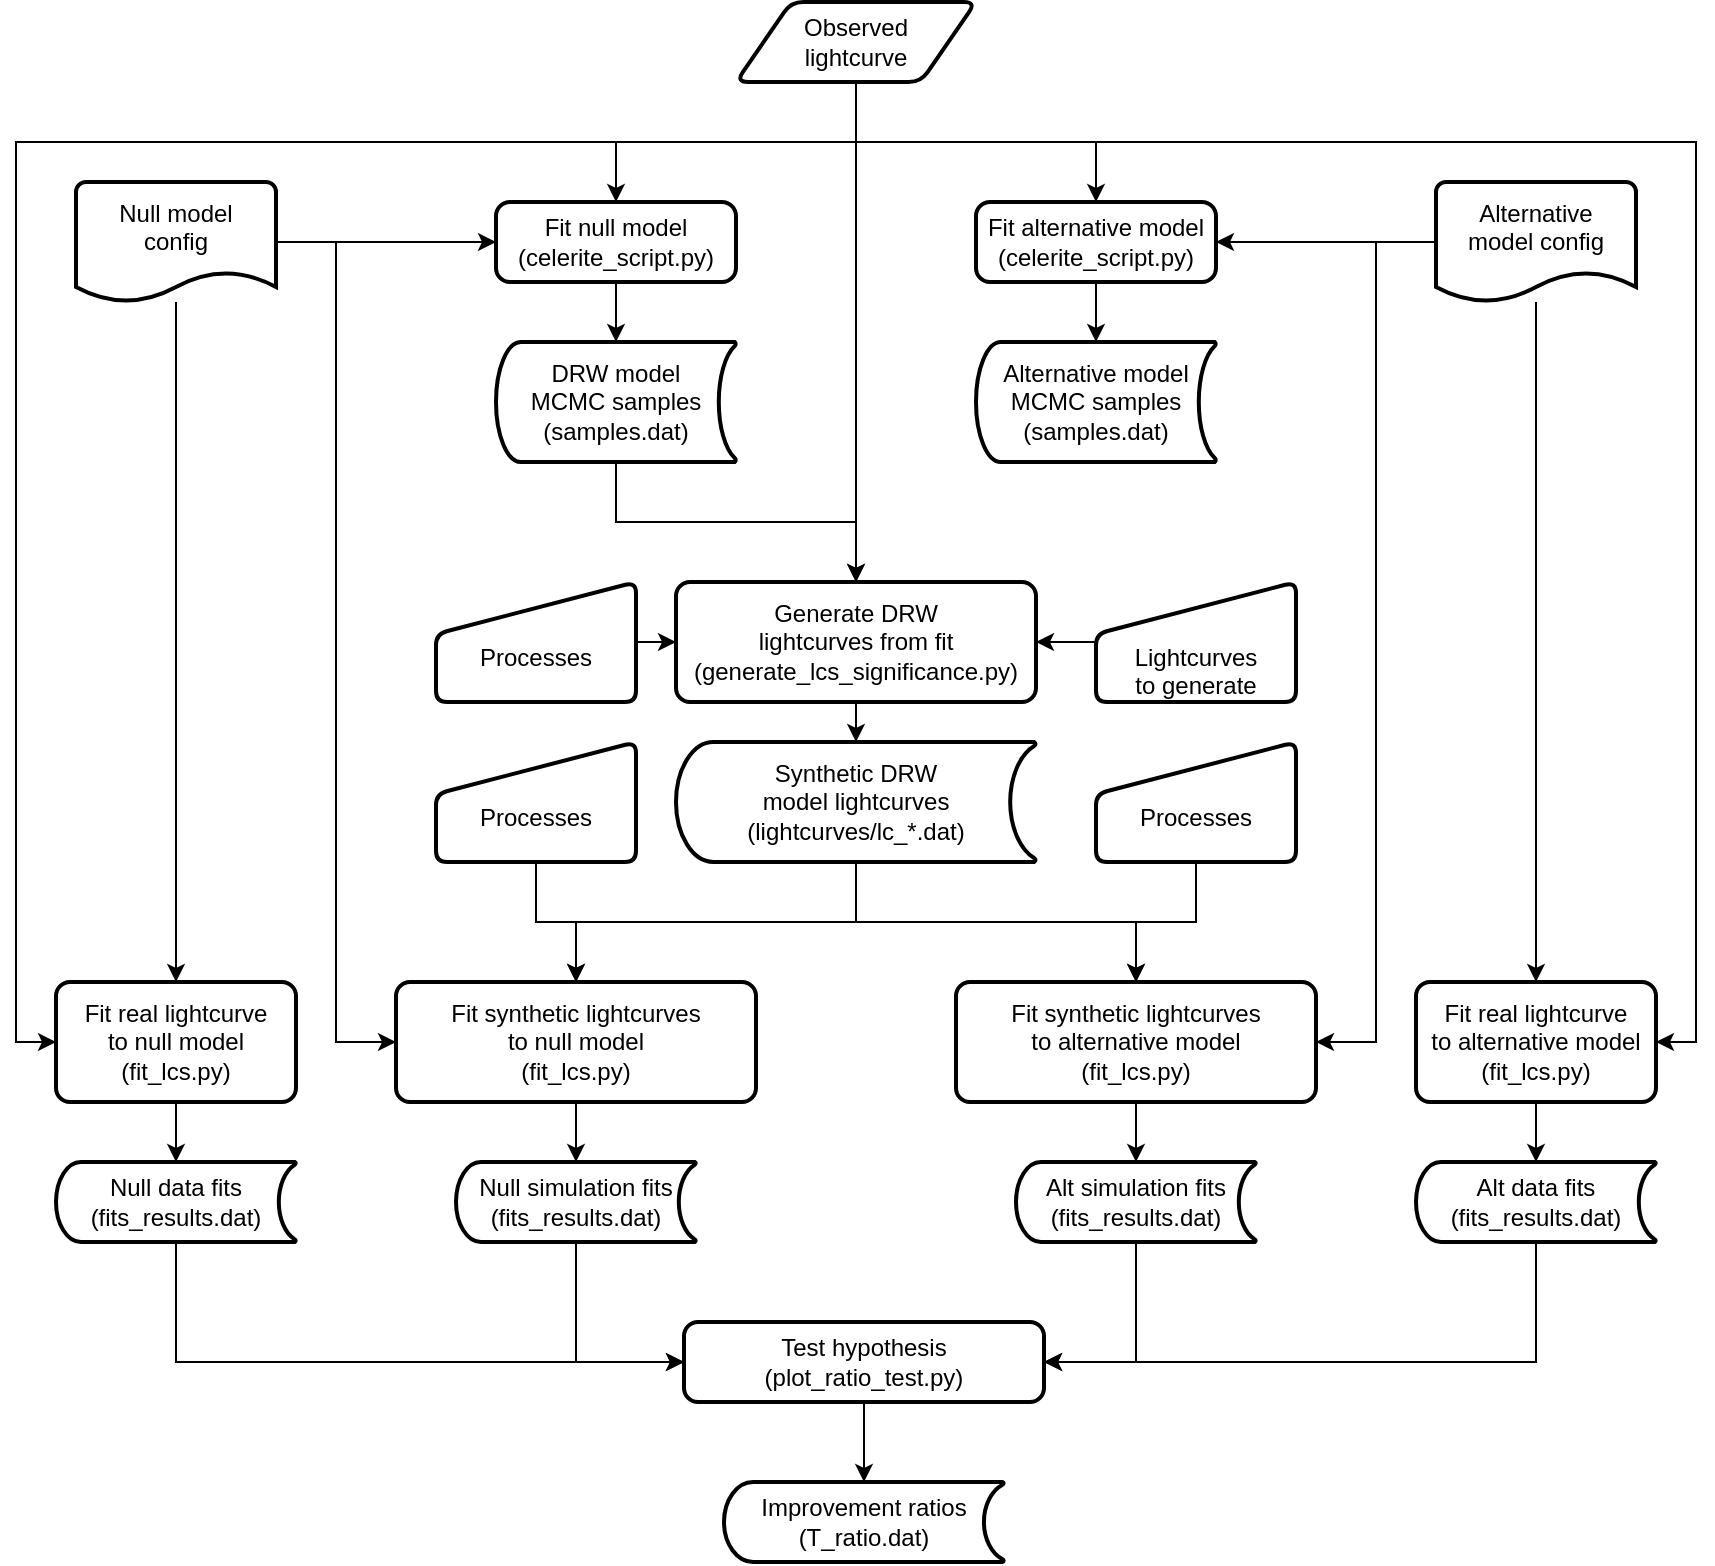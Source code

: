<mxfile version="22.1.16" type="device">
  <diagram id="C5RBs43oDa-KdzZeNtuy" name="Page-1">
    <mxGraphModel dx="3274" dy="1196" grid="1" gridSize="10" guides="1" tooltips="1" connect="1" arrows="1" fold="1" page="1" pageScale="1" pageWidth="1200" pageHeight="1600" math="0" shadow="0">
      <root>
        <mxCell id="WIyWlLk6GJQsqaUBKTNV-0" />
        <mxCell id="WIyWlLk6GJQsqaUBKTNV-1" parent="WIyWlLk6GJQsqaUBKTNV-0" />
        <mxCell id="4mX_bAGIScEcnEu4sz4z-8" style="edgeStyle=orthogonalEdgeStyle;rounded=0;orthogonalLoop=1;jettySize=auto;html=1;" parent="WIyWlLk6GJQsqaUBKTNV-1" source="4mX_bAGIScEcnEu4sz4z-2" target="4mX_bAGIScEcnEu4sz4z-5" edge="1">
          <mxGeometry relative="1" as="geometry" />
        </mxCell>
        <mxCell id="aLWyI7-TYUEWNC-_CzKk-5" style="edgeStyle=orthogonalEdgeStyle;rounded=0;orthogonalLoop=1;jettySize=auto;html=1;entryX=0;entryY=0.5;entryDx=0;entryDy=0;" edge="1" parent="WIyWlLk6GJQsqaUBKTNV-1" source="4mX_bAGIScEcnEu4sz4z-2" target="aLWyI7-TYUEWNC-_CzKk-2">
          <mxGeometry relative="1" as="geometry" />
        </mxCell>
        <mxCell id="aLWyI7-TYUEWNC-_CzKk-17" style="edgeStyle=orthogonalEdgeStyle;rounded=0;orthogonalLoop=1;jettySize=auto;html=1;entryX=0.5;entryY=0;entryDx=0;entryDy=0;" edge="1" parent="WIyWlLk6GJQsqaUBKTNV-1" source="4mX_bAGIScEcnEu4sz4z-2" target="aLWyI7-TYUEWNC-_CzKk-15">
          <mxGeometry relative="1" as="geometry" />
        </mxCell>
        <mxCell id="4mX_bAGIScEcnEu4sz4z-2" value="Null model&lt;br&gt;config&lt;br&gt;&amp;nbsp;" style="strokeWidth=2;html=1;shape=mxgraph.flowchart.document2;whiteSpace=wrap;size=0.25;" parent="WIyWlLk6GJQsqaUBKTNV-1" vertex="1">
          <mxGeometry x="-1130" y="170" width="100" height="60" as="geometry" />
        </mxCell>
        <mxCell id="aLWyI7-TYUEWNC-_CzKk-9" style="edgeStyle=orthogonalEdgeStyle;rounded=0;orthogonalLoop=1;jettySize=auto;html=1;entryX=1;entryY=0.5;entryDx=0;entryDy=0;" edge="1" parent="WIyWlLk6GJQsqaUBKTNV-1" source="4mX_bAGIScEcnEu4sz4z-3" target="aLWyI7-TYUEWNC-_CzKk-7">
          <mxGeometry relative="1" as="geometry" />
        </mxCell>
        <mxCell id="aLWyI7-TYUEWNC-_CzKk-12" style="edgeStyle=orthogonalEdgeStyle;rounded=0;orthogonalLoop=1;jettySize=auto;html=1;entryX=0.5;entryY=0;entryDx=0;entryDy=0;" edge="1" parent="WIyWlLk6GJQsqaUBKTNV-1" source="4mX_bAGIScEcnEu4sz4z-3" target="aLWyI7-TYUEWNC-_CzKk-11">
          <mxGeometry relative="1" as="geometry" />
        </mxCell>
        <mxCell id="aLWyI7-TYUEWNC-_CzKk-50" style="edgeStyle=orthogonalEdgeStyle;rounded=0;orthogonalLoop=1;jettySize=auto;html=1;entryX=1;entryY=0.5;entryDx=0;entryDy=0;" edge="1" parent="WIyWlLk6GJQsqaUBKTNV-1" source="4mX_bAGIScEcnEu4sz4z-3" target="4mX_bAGIScEcnEu4sz4z-6">
          <mxGeometry relative="1" as="geometry">
            <mxPoint x="-620" y="190" as="targetPoint" />
          </mxGeometry>
        </mxCell>
        <mxCell id="4mX_bAGIScEcnEu4sz4z-3" value="Alternative &lt;br&gt;model config&lt;br&gt;&amp;nbsp;" style="strokeWidth=2;html=1;shape=mxgraph.flowchart.document2;whiteSpace=wrap;size=0.25;" parent="WIyWlLk6GJQsqaUBKTNV-1" vertex="1">
          <mxGeometry x="-450" y="170" width="100" height="60" as="geometry" />
        </mxCell>
        <mxCell id="4mX_bAGIScEcnEu4sz4z-9" style="edgeStyle=orthogonalEdgeStyle;rounded=0;orthogonalLoop=1;jettySize=auto;html=1;" parent="WIyWlLk6GJQsqaUBKTNV-1" source="4mX_bAGIScEcnEu4sz4z-4" target="4mX_bAGIScEcnEu4sz4z-5" edge="1">
          <mxGeometry relative="1" as="geometry">
            <Array as="points">
              <mxPoint x="-740" y="150" />
              <mxPoint x="-860" y="150" />
            </Array>
          </mxGeometry>
        </mxCell>
        <mxCell id="4mX_bAGIScEcnEu4sz4z-10" style="edgeStyle=orthogonalEdgeStyle;rounded=0;orthogonalLoop=1;jettySize=auto;html=1;" parent="WIyWlLk6GJQsqaUBKTNV-1" source="4mX_bAGIScEcnEu4sz4z-4" target="4mX_bAGIScEcnEu4sz4z-6" edge="1">
          <mxGeometry relative="1" as="geometry" />
        </mxCell>
        <mxCell id="aLWyI7-TYUEWNC-_CzKk-6" style="edgeStyle=orthogonalEdgeStyle;rounded=0;orthogonalLoop=1;jettySize=auto;html=1;" edge="1" parent="WIyWlLk6GJQsqaUBKTNV-1" source="4mX_bAGIScEcnEu4sz4z-4" target="4mX_bAGIScEcnEu4sz4z-13">
          <mxGeometry relative="1" as="geometry" />
        </mxCell>
        <mxCell id="aLWyI7-TYUEWNC-_CzKk-14" style="edgeStyle=orthogonalEdgeStyle;rounded=0;orthogonalLoop=1;jettySize=auto;html=1;entryX=1;entryY=0.5;entryDx=0;entryDy=0;jumpStyle=none;" edge="1" parent="WIyWlLk6GJQsqaUBKTNV-1" source="4mX_bAGIScEcnEu4sz4z-4" target="aLWyI7-TYUEWNC-_CzKk-11">
          <mxGeometry relative="1" as="geometry">
            <Array as="points">
              <mxPoint x="-740" y="150" />
              <mxPoint x="-320" y="150" />
              <mxPoint x="-320" y="600" />
            </Array>
          </mxGeometry>
        </mxCell>
        <mxCell id="aLWyI7-TYUEWNC-_CzKk-44" style="edgeStyle=orthogonalEdgeStyle;rounded=0;orthogonalLoop=1;jettySize=auto;html=1;entryX=0;entryY=0.5;entryDx=0;entryDy=0;" edge="1" parent="WIyWlLk6GJQsqaUBKTNV-1" source="4mX_bAGIScEcnEu4sz4z-4" target="aLWyI7-TYUEWNC-_CzKk-15">
          <mxGeometry relative="1" as="geometry">
            <Array as="points">
              <mxPoint x="-740" y="150" />
              <mxPoint x="-1160" y="150" />
              <mxPoint x="-1160" y="600" />
            </Array>
          </mxGeometry>
        </mxCell>
        <mxCell id="4mX_bAGIScEcnEu4sz4z-4" value="Observed&lt;br&gt;lightcurve" style="shape=parallelogram;html=1;strokeWidth=2;perimeter=parallelogramPerimeter;whiteSpace=wrap;rounded=1;arcSize=12;size=0.23;" parent="WIyWlLk6GJQsqaUBKTNV-1" vertex="1">
          <mxGeometry x="-800" y="80" width="120" height="40" as="geometry" />
        </mxCell>
        <mxCell id="4mX_bAGIScEcnEu4sz4z-22" style="edgeStyle=orthogonalEdgeStyle;rounded=0;orthogonalLoop=1;jettySize=auto;html=1;" parent="WIyWlLk6GJQsqaUBKTNV-1" source="4mX_bAGIScEcnEu4sz4z-5" target="4mX_bAGIScEcnEu4sz4z-21" edge="1">
          <mxGeometry relative="1" as="geometry" />
        </mxCell>
        <mxCell id="4mX_bAGIScEcnEu4sz4z-5" value="Fit null model&lt;br&gt;(celerite_script.py)" style="rounded=1;whiteSpace=wrap;html=1;absoluteArcSize=1;arcSize=14;strokeWidth=2;" parent="WIyWlLk6GJQsqaUBKTNV-1" vertex="1">
          <mxGeometry x="-920" y="180" width="120" height="40" as="geometry" />
        </mxCell>
        <mxCell id="4mX_bAGIScEcnEu4sz4z-23" style="edgeStyle=orthogonalEdgeStyle;rounded=0;orthogonalLoop=1;jettySize=auto;html=1;" parent="WIyWlLk6GJQsqaUBKTNV-1" source="4mX_bAGIScEcnEu4sz4z-6" target="4mX_bAGIScEcnEu4sz4z-20" edge="1">
          <mxGeometry relative="1" as="geometry" />
        </mxCell>
        <mxCell id="4mX_bAGIScEcnEu4sz4z-6" value="Fit alternative model&lt;br&gt;(celerite_script.py)" style="rounded=1;whiteSpace=wrap;html=1;absoluteArcSize=1;arcSize=14;strokeWidth=2;" parent="WIyWlLk6GJQsqaUBKTNV-1" vertex="1">
          <mxGeometry x="-680" y="180" width="120" height="40" as="geometry" />
        </mxCell>
        <mxCell id="4mX_bAGIScEcnEu4sz4z-13" value="Generate DRW &lt;br&gt;lightcurves from fit&lt;br&gt;(generate_lcs_significance.py)" style="rounded=1;whiteSpace=wrap;html=1;absoluteArcSize=1;arcSize=14;strokeWidth=2;" parent="WIyWlLk6GJQsqaUBKTNV-1" vertex="1">
          <mxGeometry x="-830" y="370" width="180" height="60" as="geometry" />
        </mxCell>
        <mxCell id="4mX_bAGIScEcnEu4sz4z-20" value="Alternative model &lt;br&gt;MCMC samples&lt;br&gt;(samples.dat)" style="strokeWidth=2;html=1;shape=mxgraph.flowchart.stored_data;whiteSpace=wrap;" parent="WIyWlLk6GJQsqaUBKTNV-1" vertex="1">
          <mxGeometry x="-680" y="250" width="120" height="60" as="geometry" />
        </mxCell>
        <mxCell id="4mX_bAGIScEcnEu4sz4z-24" style="edgeStyle=orthogonalEdgeStyle;rounded=0;orthogonalLoop=1;jettySize=auto;html=1;" parent="WIyWlLk6GJQsqaUBKTNV-1" source="4mX_bAGIScEcnEu4sz4z-21" target="4mX_bAGIScEcnEu4sz4z-13" edge="1">
          <mxGeometry relative="1" as="geometry" />
        </mxCell>
        <mxCell id="4mX_bAGIScEcnEu4sz4z-21" value="DRW model &lt;br&gt;MCMC samples&lt;br&gt;(samples.dat)" style="strokeWidth=2;html=1;shape=mxgraph.flowchart.stored_data;whiteSpace=wrap;" parent="WIyWlLk6GJQsqaUBKTNV-1" vertex="1">
          <mxGeometry x="-920" y="250" width="120" height="60" as="geometry" />
        </mxCell>
        <mxCell id="aLWyI7-TYUEWNC-_CzKk-3" style="edgeStyle=orthogonalEdgeStyle;rounded=0;orthogonalLoop=1;jettySize=auto;html=1;" edge="1" parent="WIyWlLk6GJQsqaUBKTNV-1" source="aLWyI7-TYUEWNC-_CzKk-0" target="aLWyI7-TYUEWNC-_CzKk-2">
          <mxGeometry relative="1" as="geometry" />
        </mxCell>
        <mxCell id="aLWyI7-TYUEWNC-_CzKk-10" style="edgeStyle=orthogonalEdgeStyle;rounded=0;orthogonalLoop=1;jettySize=auto;html=1;entryX=0.5;entryY=0;entryDx=0;entryDy=0;" edge="1" parent="WIyWlLk6GJQsqaUBKTNV-1" source="aLWyI7-TYUEWNC-_CzKk-0" target="aLWyI7-TYUEWNC-_CzKk-7">
          <mxGeometry relative="1" as="geometry" />
        </mxCell>
        <mxCell id="aLWyI7-TYUEWNC-_CzKk-0" value="Synthetic DRW &lt;br&gt;model lightcurves&lt;br&gt;(lightcurves/lc_*.dat)" style="strokeWidth=2;html=1;shape=mxgraph.flowchart.stored_data;whiteSpace=wrap;" vertex="1" parent="WIyWlLk6GJQsqaUBKTNV-1">
          <mxGeometry x="-830" y="450" width="180" height="60" as="geometry" />
        </mxCell>
        <mxCell id="aLWyI7-TYUEWNC-_CzKk-1" style="edgeStyle=orthogonalEdgeStyle;rounded=0;orthogonalLoop=1;jettySize=auto;html=1;entryX=0.5;entryY=0;entryDx=0;entryDy=0;entryPerimeter=0;" edge="1" parent="WIyWlLk6GJQsqaUBKTNV-1" source="4mX_bAGIScEcnEu4sz4z-13" target="aLWyI7-TYUEWNC-_CzKk-0">
          <mxGeometry relative="1" as="geometry" />
        </mxCell>
        <mxCell id="aLWyI7-TYUEWNC-_CzKk-2" value="Fit synthetic lightcurves &lt;br&gt;to null model&lt;br&gt;(fit_lcs.py)" style="rounded=1;whiteSpace=wrap;html=1;absoluteArcSize=1;arcSize=14;strokeWidth=2;" vertex="1" parent="WIyWlLk6GJQsqaUBKTNV-1">
          <mxGeometry x="-970" y="570" width="180" height="60" as="geometry" />
        </mxCell>
        <mxCell id="aLWyI7-TYUEWNC-_CzKk-7" value="Fit synthetic lightcurves &lt;br&gt;to alternative model&lt;br&gt;(fit_lcs.py)" style="rounded=1;whiteSpace=wrap;html=1;absoluteArcSize=1;arcSize=14;strokeWidth=2;" vertex="1" parent="WIyWlLk6GJQsqaUBKTNV-1">
          <mxGeometry x="-690" y="570" width="180" height="60" as="geometry" />
        </mxCell>
        <mxCell id="aLWyI7-TYUEWNC-_CzKk-22" style="edgeStyle=orthogonalEdgeStyle;rounded=0;orthogonalLoop=1;jettySize=auto;html=1;" edge="1" parent="WIyWlLk6GJQsqaUBKTNV-1" source="aLWyI7-TYUEWNC-_CzKk-11" target="aLWyI7-TYUEWNC-_CzKk-21">
          <mxGeometry relative="1" as="geometry" />
        </mxCell>
        <mxCell id="aLWyI7-TYUEWNC-_CzKk-11" value="Fit real lightcurve &lt;br&gt;to alternative model&lt;br&gt;(fit_lcs.py)" style="rounded=1;whiteSpace=wrap;html=1;absoluteArcSize=1;arcSize=14;strokeWidth=2;" vertex="1" parent="WIyWlLk6GJQsqaUBKTNV-1">
          <mxGeometry x="-460" y="570" width="120" height="60" as="geometry" />
        </mxCell>
        <mxCell id="aLWyI7-TYUEWNC-_CzKk-15" value="Fit real lightcurve &lt;br&gt;to null model&lt;br&gt;(fit_lcs.py)" style="rounded=1;whiteSpace=wrap;html=1;absoluteArcSize=1;arcSize=14;strokeWidth=2;" vertex="1" parent="WIyWlLk6GJQsqaUBKTNV-1">
          <mxGeometry x="-1140" y="570" width="120" height="60" as="geometry" />
        </mxCell>
        <mxCell id="aLWyI7-TYUEWNC-_CzKk-47" style="edgeStyle=orthogonalEdgeStyle;rounded=0;orthogonalLoop=1;jettySize=auto;html=1;entryX=0;entryY=0.5;entryDx=0;entryDy=0;exitX=0.5;exitY=1;exitDx=0;exitDy=0;exitPerimeter=0;" edge="1" parent="WIyWlLk6GJQsqaUBKTNV-1" source="aLWyI7-TYUEWNC-_CzKk-19" target="aLWyI7-TYUEWNC-_CzKk-28">
          <mxGeometry relative="1" as="geometry" />
        </mxCell>
        <mxCell id="aLWyI7-TYUEWNC-_CzKk-19" value="Null data fits&lt;br&gt;(fits_results.dat)" style="strokeWidth=2;html=1;shape=mxgraph.flowchart.stored_data;whiteSpace=wrap;" vertex="1" parent="WIyWlLk6GJQsqaUBKTNV-1">
          <mxGeometry x="-1140" y="660" width="120" height="40" as="geometry" />
        </mxCell>
        <mxCell id="aLWyI7-TYUEWNC-_CzKk-20" style="edgeStyle=orthogonalEdgeStyle;rounded=0;orthogonalLoop=1;jettySize=auto;html=1;entryX=0.5;entryY=0;entryDx=0;entryDy=0;entryPerimeter=0;" edge="1" parent="WIyWlLk6GJQsqaUBKTNV-1" source="aLWyI7-TYUEWNC-_CzKk-15" target="aLWyI7-TYUEWNC-_CzKk-19">
          <mxGeometry relative="1" as="geometry" />
        </mxCell>
        <mxCell id="aLWyI7-TYUEWNC-_CzKk-46" style="edgeStyle=orthogonalEdgeStyle;rounded=0;orthogonalLoop=1;jettySize=auto;html=1;entryX=1;entryY=0.5;entryDx=0;entryDy=0;exitX=0.5;exitY=1;exitDx=0;exitDy=0;exitPerimeter=0;" edge="1" parent="WIyWlLk6GJQsqaUBKTNV-1" source="aLWyI7-TYUEWNC-_CzKk-21" target="aLWyI7-TYUEWNC-_CzKk-28">
          <mxGeometry relative="1" as="geometry" />
        </mxCell>
        <mxCell id="aLWyI7-TYUEWNC-_CzKk-21" value="Alt data fits&lt;br&gt;(fits_results.dat)" style="strokeWidth=2;html=1;shape=mxgraph.flowchart.stored_data;whiteSpace=wrap;" vertex="1" parent="WIyWlLk6GJQsqaUBKTNV-1">
          <mxGeometry x="-460" y="660" width="120" height="40" as="geometry" />
        </mxCell>
        <mxCell id="aLWyI7-TYUEWNC-_CzKk-32" style="edgeStyle=orthogonalEdgeStyle;rounded=0;orthogonalLoop=1;jettySize=auto;html=1;entryX=0;entryY=0.5;entryDx=0;entryDy=0;" edge="1" parent="WIyWlLk6GJQsqaUBKTNV-1" source="aLWyI7-TYUEWNC-_CzKk-23" target="aLWyI7-TYUEWNC-_CzKk-28">
          <mxGeometry relative="1" as="geometry" />
        </mxCell>
        <mxCell id="aLWyI7-TYUEWNC-_CzKk-23" value="Null simulation fits&lt;br&gt;(fits_results.dat)" style="strokeWidth=2;html=1;shape=mxgraph.flowchart.stored_data;whiteSpace=wrap;" vertex="1" parent="WIyWlLk6GJQsqaUBKTNV-1">
          <mxGeometry x="-940" y="660" width="120" height="40" as="geometry" />
        </mxCell>
        <mxCell id="aLWyI7-TYUEWNC-_CzKk-25" style="edgeStyle=orthogonalEdgeStyle;rounded=0;orthogonalLoop=1;jettySize=auto;html=1;entryX=0.5;entryY=0;entryDx=0;entryDy=0;entryPerimeter=0;" edge="1" parent="WIyWlLk6GJQsqaUBKTNV-1" source="aLWyI7-TYUEWNC-_CzKk-2" target="aLWyI7-TYUEWNC-_CzKk-23">
          <mxGeometry relative="1" as="geometry" />
        </mxCell>
        <mxCell id="aLWyI7-TYUEWNC-_CzKk-29" style="edgeStyle=orthogonalEdgeStyle;rounded=0;orthogonalLoop=1;jettySize=auto;html=1;entryX=1;entryY=0.5;entryDx=0;entryDy=0;" edge="1" parent="WIyWlLk6GJQsqaUBKTNV-1" source="aLWyI7-TYUEWNC-_CzKk-26" target="aLWyI7-TYUEWNC-_CzKk-28">
          <mxGeometry relative="1" as="geometry" />
        </mxCell>
        <mxCell id="aLWyI7-TYUEWNC-_CzKk-26" value="Alt simulation fits&lt;br&gt;(fits_results.dat)" style="strokeWidth=2;html=1;shape=mxgraph.flowchart.stored_data;whiteSpace=wrap;" vertex="1" parent="WIyWlLk6GJQsqaUBKTNV-1">
          <mxGeometry x="-660" y="660" width="120" height="40" as="geometry" />
        </mxCell>
        <mxCell id="aLWyI7-TYUEWNC-_CzKk-27" style="edgeStyle=orthogonalEdgeStyle;rounded=0;orthogonalLoop=1;jettySize=auto;html=1;entryX=0.5;entryY=0;entryDx=0;entryDy=0;entryPerimeter=0;" edge="1" parent="WIyWlLk6GJQsqaUBKTNV-1" source="aLWyI7-TYUEWNC-_CzKk-7" target="aLWyI7-TYUEWNC-_CzKk-26">
          <mxGeometry relative="1" as="geometry" />
        </mxCell>
        <mxCell id="aLWyI7-TYUEWNC-_CzKk-34" style="edgeStyle=orthogonalEdgeStyle;rounded=0;orthogonalLoop=1;jettySize=auto;html=1;" edge="1" parent="WIyWlLk6GJQsqaUBKTNV-1" source="aLWyI7-TYUEWNC-_CzKk-28" target="aLWyI7-TYUEWNC-_CzKk-33">
          <mxGeometry relative="1" as="geometry" />
        </mxCell>
        <mxCell id="aLWyI7-TYUEWNC-_CzKk-28" value="Test hypothesis&lt;br&gt;(plot_ratio_test.py)" style="rounded=1;whiteSpace=wrap;html=1;absoluteArcSize=1;arcSize=14;strokeWidth=2;" vertex="1" parent="WIyWlLk6GJQsqaUBKTNV-1">
          <mxGeometry x="-826" y="740" width="180" height="40" as="geometry" />
        </mxCell>
        <mxCell id="aLWyI7-TYUEWNC-_CzKk-33" value="Improvement ratios&lt;br&gt;(T_ratio.dat)" style="strokeWidth=2;html=1;shape=mxgraph.flowchart.stored_data;whiteSpace=wrap;" vertex="1" parent="WIyWlLk6GJQsqaUBKTNV-1">
          <mxGeometry x="-806" y="820" width="140" height="40" as="geometry" />
        </mxCell>
        <mxCell id="aLWyI7-TYUEWNC-_CzKk-36" style="edgeStyle=orthogonalEdgeStyle;rounded=0;orthogonalLoop=1;jettySize=auto;html=1;entryX=0;entryY=0.5;entryDx=0;entryDy=0;" edge="1" parent="WIyWlLk6GJQsqaUBKTNV-1" source="aLWyI7-TYUEWNC-_CzKk-35" target="4mX_bAGIScEcnEu4sz4z-13">
          <mxGeometry relative="1" as="geometry" />
        </mxCell>
        <mxCell id="aLWyI7-TYUEWNC-_CzKk-35" value="&lt;br&gt;Processes" style="html=1;strokeWidth=2;shape=manualInput;whiteSpace=wrap;rounded=1;size=26;arcSize=11;" vertex="1" parent="WIyWlLk6GJQsqaUBKTNV-1">
          <mxGeometry x="-950" y="370" width="100" height="60" as="geometry" />
        </mxCell>
        <mxCell id="aLWyI7-TYUEWNC-_CzKk-38" style="edgeStyle=orthogonalEdgeStyle;rounded=0;orthogonalLoop=1;jettySize=auto;html=1;entryX=1;entryY=0.5;entryDx=0;entryDy=0;" edge="1" parent="WIyWlLk6GJQsqaUBKTNV-1" source="aLWyI7-TYUEWNC-_CzKk-37" target="4mX_bAGIScEcnEu4sz4z-13">
          <mxGeometry relative="1" as="geometry" />
        </mxCell>
        <mxCell id="aLWyI7-TYUEWNC-_CzKk-37" value="&lt;br&gt;&lt;br&gt;Lightcurves&lt;br&gt;to generate" style="html=1;strokeWidth=2;shape=manualInput;whiteSpace=wrap;rounded=1;size=26;arcSize=11;" vertex="1" parent="WIyWlLk6GJQsqaUBKTNV-1">
          <mxGeometry x="-620" y="370" width="100" height="60" as="geometry" />
        </mxCell>
        <mxCell id="aLWyI7-TYUEWNC-_CzKk-45" style="edgeStyle=orthogonalEdgeStyle;rounded=0;orthogonalLoop=1;jettySize=auto;html=1;" edge="1" parent="WIyWlLk6GJQsqaUBKTNV-1" source="aLWyI7-TYUEWNC-_CzKk-39" target="aLWyI7-TYUEWNC-_CzKk-2">
          <mxGeometry relative="1" as="geometry" />
        </mxCell>
        <mxCell id="aLWyI7-TYUEWNC-_CzKk-39" value="&lt;br&gt;Processes" style="html=1;strokeWidth=2;shape=manualInput;whiteSpace=wrap;rounded=1;size=26;arcSize=11;" vertex="1" parent="WIyWlLk6GJQsqaUBKTNV-1">
          <mxGeometry x="-950" y="450" width="100" height="60" as="geometry" />
        </mxCell>
        <mxCell id="aLWyI7-TYUEWNC-_CzKk-42" style="edgeStyle=orthogonalEdgeStyle;rounded=0;orthogonalLoop=1;jettySize=auto;html=1;entryX=0.5;entryY=0;entryDx=0;entryDy=0;" edge="1" parent="WIyWlLk6GJQsqaUBKTNV-1" source="aLWyI7-TYUEWNC-_CzKk-41" target="aLWyI7-TYUEWNC-_CzKk-7">
          <mxGeometry relative="1" as="geometry" />
        </mxCell>
        <mxCell id="aLWyI7-TYUEWNC-_CzKk-41" value="&lt;br&gt;Processes" style="html=1;strokeWidth=2;shape=manualInput;whiteSpace=wrap;rounded=1;size=26;arcSize=11;" vertex="1" parent="WIyWlLk6GJQsqaUBKTNV-1">
          <mxGeometry x="-620" y="450" width="100" height="60" as="geometry" />
        </mxCell>
      </root>
    </mxGraphModel>
  </diagram>
</mxfile>
